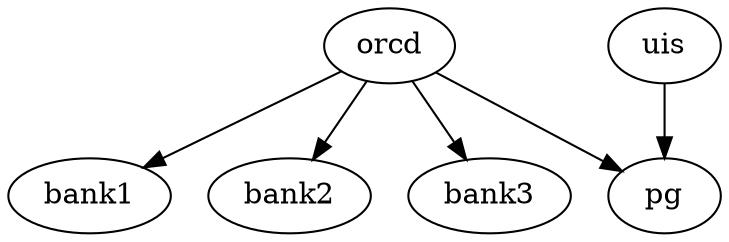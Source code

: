 digraph G {
  bank1 [];
  bank2 [];
  bank3 [];

  pg [];
  orcd[];

  uis[];

  uis -> pg;
  orcd -> pg;

  orcd -> bank1;
  orcd -> bank2;
  orcd -> bank3;
  
}
